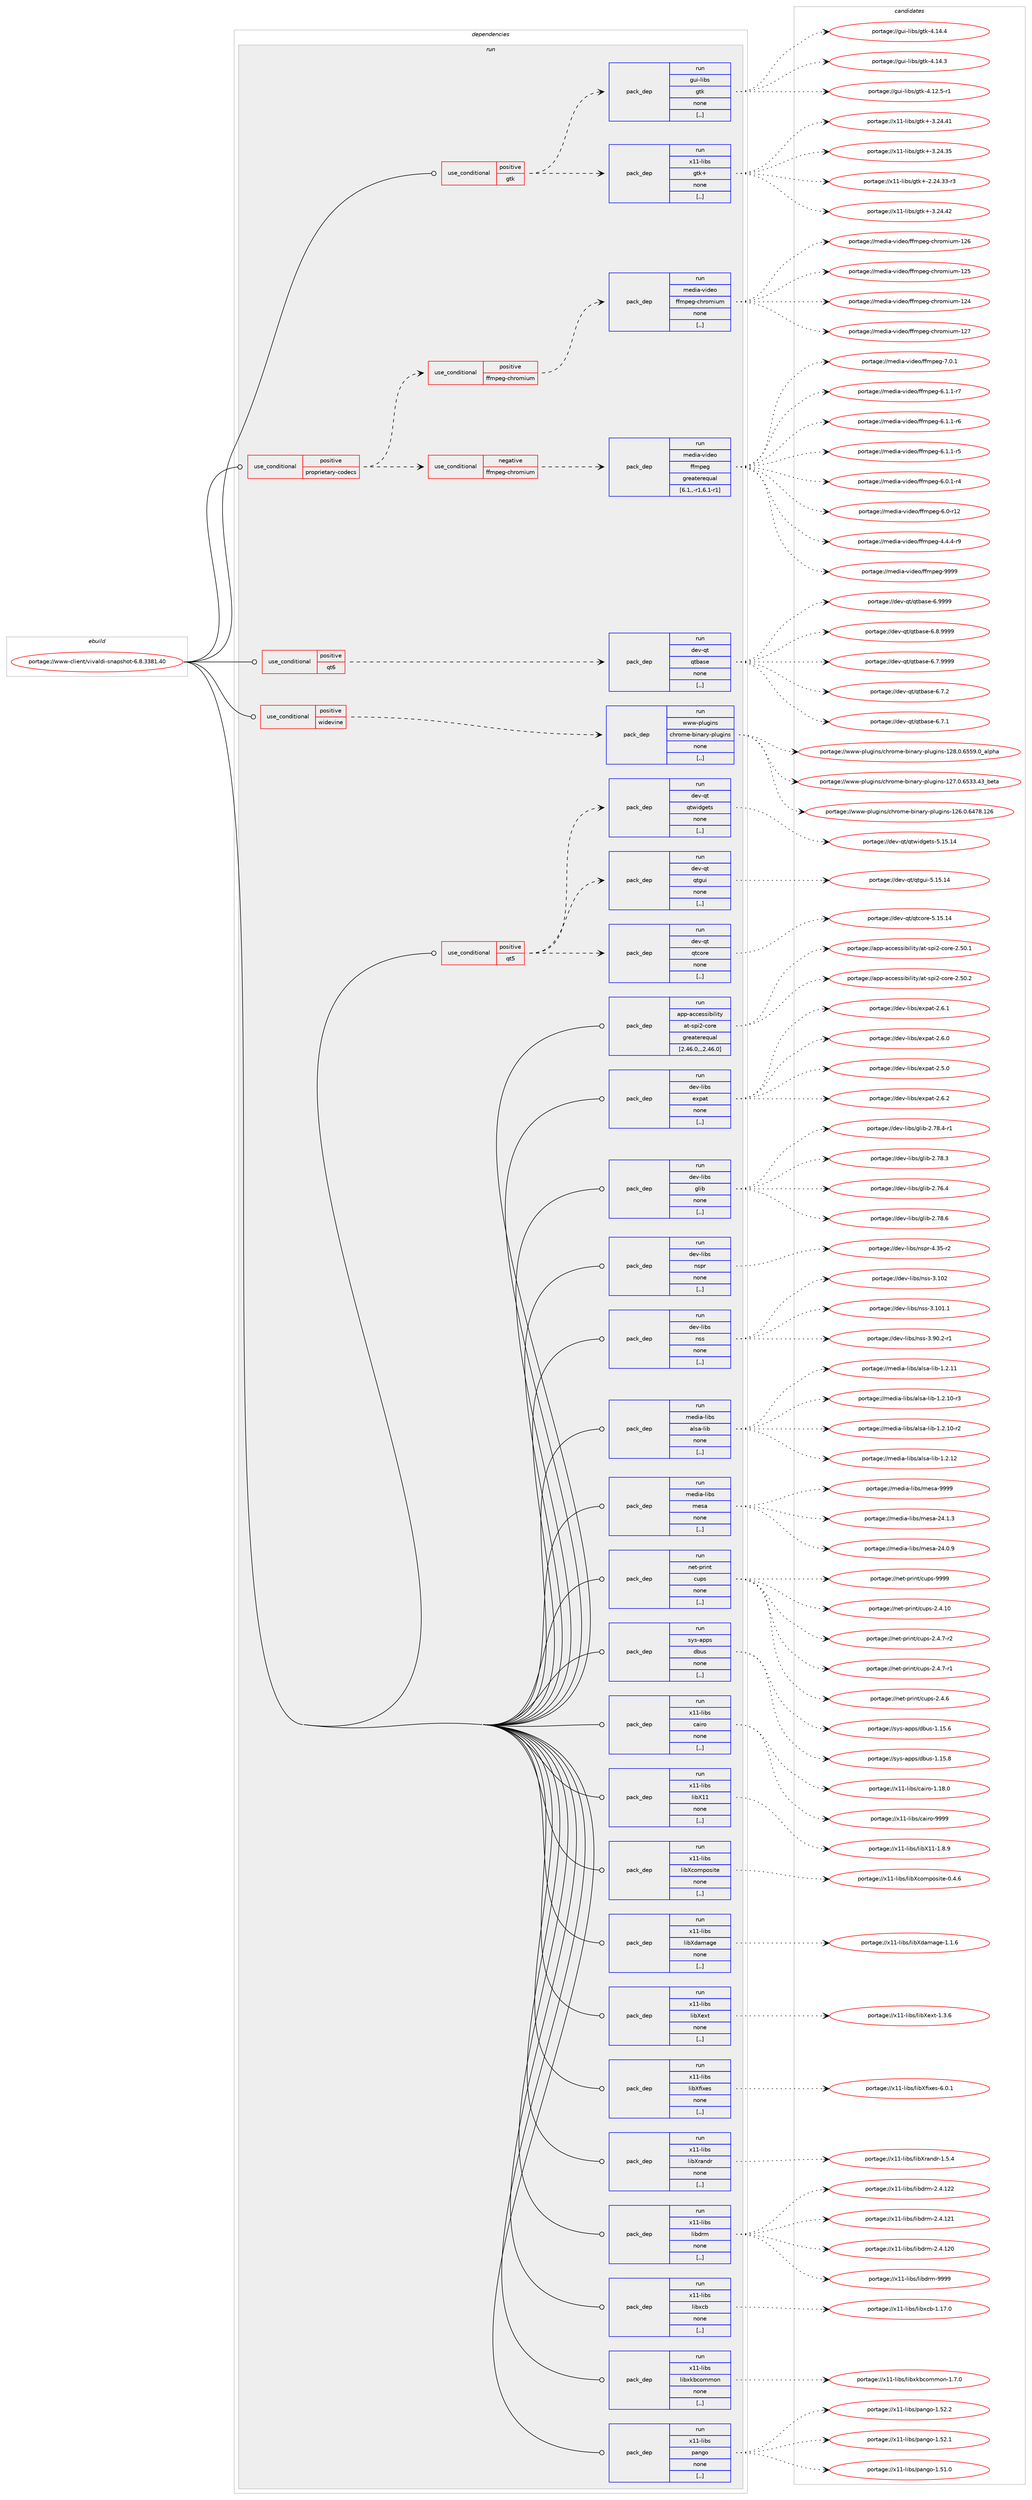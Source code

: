 digraph prolog {

# *************
# Graph options
# *************

newrank=true;
concentrate=true;
compound=true;
graph [rankdir=LR,fontname=Helvetica,fontsize=10,ranksep=1.5];#, ranksep=2.5, nodesep=0.2];
edge  [arrowhead=vee];
node  [fontname=Helvetica,fontsize=10];

# **********
# The ebuild
# **********

subgraph cluster_leftcol {
color=gray;
rank=same;
label=<<i>ebuild</i>>;
id [label="portage://www-client/vivaldi-snapshot-6.8.3381.40", color=red, width=4, href="../www-client/vivaldi-snapshot-6.8.3381.40.svg"];
}

# ****************
# The dependencies
# ****************

subgraph cluster_midcol {
color=gray;
label=<<i>dependencies</i>>;
subgraph cluster_compile {
fillcolor="#eeeeee";
style=filled;
label=<<i>compile</i>>;
}
subgraph cluster_compileandrun {
fillcolor="#eeeeee";
style=filled;
label=<<i>compile and run</i>>;
}
subgraph cluster_run {
fillcolor="#eeeeee";
style=filled;
label=<<i>run</i>>;
subgraph cond119816 {
dependency449565 [label=<<TABLE BORDER="0" CELLBORDER="1" CELLSPACING="0" CELLPADDING="4"><TR><TD ROWSPAN="3" CELLPADDING="10">use_conditional</TD></TR><TR><TD>positive</TD></TR><TR><TD>gtk</TD></TR></TABLE>>, shape=none, color=red];
subgraph pack326407 {
dependency449566 [label=<<TABLE BORDER="0" CELLBORDER="1" CELLSPACING="0" CELLPADDING="4" WIDTH="220"><TR><TD ROWSPAN="6" CELLPADDING="30">pack_dep</TD></TR><TR><TD WIDTH="110">run</TD></TR><TR><TD>gui-libs</TD></TR><TR><TD>gtk</TD></TR><TR><TD>none</TD></TR><TR><TD>[,,]</TD></TR></TABLE>>, shape=none, color=blue];
}
dependency449565:e -> dependency449566:w [weight=20,style="dashed",arrowhead="vee"];
subgraph pack326408 {
dependency449567 [label=<<TABLE BORDER="0" CELLBORDER="1" CELLSPACING="0" CELLPADDING="4" WIDTH="220"><TR><TD ROWSPAN="6" CELLPADDING="30">pack_dep</TD></TR><TR><TD WIDTH="110">run</TD></TR><TR><TD>x11-libs</TD></TR><TR><TD>gtk+</TD></TR><TR><TD>none</TD></TR><TR><TD>[,,]</TD></TR></TABLE>>, shape=none, color=blue];
}
dependency449565:e -> dependency449567:w [weight=20,style="dashed",arrowhead="vee"];
}
id:e -> dependency449565:w [weight=20,style="solid",arrowhead="odot"];
subgraph cond119817 {
dependency449568 [label=<<TABLE BORDER="0" CELLBORDER="1" CELLSPACING="0" CELLPADDING="4"><TR><TD ROWSPAN="3" CELLPADDING="10">use_conditional</TD></TR><TR><TD>positive</TD></TR><TR><TD>proprietary-codecs</TD></TR></TABLE>>, shape=none, color=red];
subgraph cond119818 {
dependency449569 [label=<<TABLE BORDER="0" CELLBORDER="1" CELLSPACING="0" CELLPADDING="4"><TR><TD ROWSPAN="3" CELLPADDING="10">use_conditional</TD></TR><TR><TD>negative</TD></TR><TR><TD>ffmpeg-chromium</TD></TR></TABLE>>, shape=none, color=red];
subgraph pack326409 {
dependency449570 [label=<<TABLE BORDER="0" CELLBORDER="1" CELLSPACING="0" CELLPADDING="4" WIDTH="220"><TR><TD ROWSPAN="6" CELLPADDING="30">pack_dep</TD></TR><TR><TD WIDTH="110">run</TD></TR><TR><TD>media-video</TD></TR><TR><TD>ffmpeg</TD></TR><TR><TD>greaterequal</TD></TR><TR><TD>[6.1,,-r1,6.1-r1]</TD></TR></TABLE>>, shape=none, color=blue];
}
dependency449569:e -> dependency449570:w [weight=20,style="dashed",arrowhead="vee"];
}
dependency449568:e -> dependency449569:w [weight=20,style="dashed",arrowhead="vee"];
subgraph cond119819 {
dependency449571 [label=<<TABLE BORDER="0" CELLBORDER="1" CELLSPACING="0" CELLPADDING="4"><TR><TD ROWSPAN="3" CELLPADDING="10">use_conditional</TD></TR><TR><TD>positive</TD></TR><TR><TD>ffmpeg-chromium</TD></TR></TABLE>>, shape=none, color=red];
subgraph pack326410 {
dependency449572 [label=<<TABLE BORDER="0" CELLBORDER="1" CELLSPACING="0" CELLPADDING="4" WIDTH="220"><TR><TD ROWSPAN="6" CELLPADDING="30">pack_dep</TD></TR><TR><TD WIDTH="110">run</TD></TR><TR><TD>media-video</TD></TR><TR><TD>ffmpeg-chromium</TD></TR><TR><TD>none</TD></TR><TR><TD>[,,]</TD></TR></TABLE>>, shape=none, color=blue];
}
dependency449571:e -> dependency449572:w [weight=20,style="dashed",arrowhead="vee"];
}
dependency449568:e -> dependency449571:w [weight=20,style="dashed",arrowhead="vee"];
}
id:e -> dependency449568:w [weight=20,style="solid",arrowhead="odot"];
subgraph cond119820 {
dependency449573 [label=<<TABLE BORDER="0" CELLBORDER="1" CELLSPACING="0" CELLPADDING="4"><TR><TD ROWSPAN="3" CELLPADDING="10">use_conditional</TD></TR><TR><TD>positive</TD></TR><TR><TD>qt5</TD></TR></TABLE>>, shape=none, color=red];
subgraph pack326411 {
dependency449574 [label=<<TABLE BORDER="0" CELLBORDER="1" CELLSPACING="0" CELLPADDING="4" WIDTH="220"><TR><TD ROWSPAN="6" CELLPADDING="30">pack_dep</TD></TR><TR><TD WIDTH="110">run</TD></TR><TR><TD>dev-qt</TD></TR><TR><TD>qtcore</TD></TR><TR><TD>none</TD></TR><TR><TD>[,,]</TD></TR></TABLE>>, shape=none, color=blue];
}
dependency449573:e -> dependency449574:w [weight=20,style="dashed",arrowhead="vee"];
subgraph pack326412 {
dependency449575 [label=<<TABLE BORDER="0" CELLBORDER="1" CELLSPACING="0" CELLPADDING="4" WIDTH="220"><TR><TD ROWSPAN="6" CELLPADDING="30">pack_dep</TD></TR><TR><TD WIDTH="110">run</TD></TR><TR><TD>dev-qt</TD></TR><TR><TD>qtgui</TD></TR><TR><TD>none</TD></TR><TR><TD>[,,]</TD></TR></TABLE>>, shape=none, color=blue];
}
dependency449573:e -> dependency449575:w [weight=20,style="dashed",arrowhead="vee"];
subgraph pack326413 {
dependency449576 [label=<<TABLE BORDER="0" CELLBORDER="1" CELLSPACING="0" CELLPADDING="4" WIDTH="220"><TR><TD ROWSPAN="6" CELLPADDING="30">pack_dep</TD></TR><TR><TD WIDTH="110">run</TD></TR><TR><TD>dev-qt</TD></TR><TR><TD>qtwidgets</TD></TR><TR><TD>none</TD></TR><TR><TD>[,,]</TD></TR></TABLE>>, shape=none, color=blue];
}
dependency449573:e -> dependency449576:w [weight=20,style="dashed",arrowhead="vee"];
}
id:e -> dependency449573:w [weight=20,style="solid",arrowhead="odot"];
subgraph cond119821 {
dependency449577 [label=<<TABLE BORDER="0" CELLBORDER="1" CELLSPACING="0" CELLPADDING="4"><TR><TD ROWSPAN="3" CELLPADDING="10">use_conditional</TD></TR><TR><TD>positive</TD></TR><TR><TD>qt6</TD></TR></TABLE>>, shape=none, color=red];
subgraph pack326414 {
dependency449578 [label=<<TABLE BORDER="0" CELLBORDER="1" CELLSPACING="0" CELLPADDING="4" WIDTH="220"><TR><TD ROWSPAN="6" CELLPADDING="30">pack_dep</TD></TR><TR><TD WIDTH="110">run</TD></TR><TR><TD>dev-qt</TD></TR><TR><TD>qtbase</TD></TR><TR><TD>none</TD></TR><TR><TD>[,,]</TD></TR></TABLE>>, shape=none, color=blue];
}
dependency449577:e -> dependency449578:w [weight=20,style="dashed",arrowhead="vee"];
}
id:e -> dependency449577:w [weight=20,style="solid",arrowhead="odot"];
subgraph cond119822 {
dependency449579 [label=<<TABLE BORDER="0" CELLBORDER="1" CELLSPACING="0" CELLPADDING="4"><TR><TD ROWSPAN="3" CELLPADDING="10">use_conditional</TD></TR><TR><TD>positive</TD></TR><TR><TD>widevine</TD></TR></TABLE>>, shape=none, color=red];
subgraph pack326415 {
dependency449580 [label=<<TABLE BORDER="0" CELLBORDER="1" CELLSPACING="0" CELLPADDING="4" WIDTH="220"><TR><TD ROWSPAN="6" CELLPADDING="30">pack_dep</TD></TR><TR><TD WIDTH="110">run</TD></TR><TR><TD>www-plugins</TD></TR><TR><TD>chrome-binary-plugins</TD></TR><TR><TD>none</TD></TR><TR><TD>[,,]</TD></TR></TABLE>>, shape=none, color=blue];
}
dependency449579:e -> dependency449580:w [weight=20,style="dashed",arrowhead="vee"];
}
id:e -> dependency449579:w [weight=20,style="solid",arrowhead="odot"];
subgraph pack326416 {
dependency449581 [label=<<TABLE BORDER="0" CELLBORDER="1" CELLSPACING="0" CELLPADDING="4" WIDTH="220"><TR><TD ROWSPAN="6" CELLPADDING="30">pack_dep</TD></TR><TR><TD WIDTH="110">run</TD></TR><TR><TD>app-accessibility</TD></TR><TR><TD>at-spi2-core</TD></TR><TR><TD>greaterequal</TD></TR><TR><TD>[2.46.0,,,2.46.0]</TD></TR></TABLE>>, shape=none, color=blue];
}
id:e -> dependency449581:w [weight=20,style="solid",arrowhead="odot"];
subgraph pack326417 {
dependency449582 [label=<<TABLE BORDER="0" CELLBORDER="1" CELLSPACING="0" CELLPADDING="4" WIDTH="220"><TR><TD ROWSPAN="6" CELLPADDING="30">pack_dep</TD></TR><TR><TD WIDTH="110">run</TD></TR><TR><TD>dev-libs</TD></TR><TR><TD>expat</TD></TR><TR><TD>none</TD></TR><TR><TD>[,,]</TD></TR></TABLE>>, shape=none, color=blue];
}
id:e -> dependency449582:w [weight=20,style="solid",arrowhead="odot"];
subgraph pack326418 {
dependency449583 [label=<<TABLE BORDER="0" CELLBORDER="1" CELLSPACING="0" CELLPADDING="4" WIDTH="220"><TR><TD ROWSPAN="6" CELLPADDING="30">pack_dep</TD></TR><TR><TD WIDTH="110">run</TD></TR><TR><TD>dev-libs</TD></TR><TR><TD>glib</TD></TR><TR><TD>none</TD></TR><TR><TD>[,,]</TD></TR></TABLE>>, shape=none, color=blue];
}
id:e -> dependency449583:w [weight=20,style="solid",arrowhead="odot"];
subgraph pack326419 {
dependency449584 [label=<<TABLE BORDER="0" CELLBORDER="1" CELLSPACING="0" CELLPADDING="4" WIDTH="220"><TR><TD ROWSPAN="6" CELLPADDING="30">pack_dep</TD></TR><TR><TD WIDTH="110">run</TD></TR><TR><TD>dev-libs</TD></TR><TR><TD>nspr</TD></TR><TR><TD>none</TD></TR><TR><TD>[,,]</TD></TR></TABLE>>, shape=none, color=blue];
}
id:e -> dependency449584:w [weight=20,style="solid",arrowhead="odot"];
subgraph pack326420 {
dependency449585 [label=<<TABLE BORDER="0" CELLBORDER="1" CELLSPACING="0" CELLPADDING="4" WIDTH="220"><TR><TD ROWSPAN="6" CELLPADDING="30">pack_dep</TD></TR><TR><TD WIDTH="110">run</TD></TR><TR><TD>dev-libs</TD></TR><TR><TD>nss</TD></TR><TR><TD>none</TD></TR><TR><TD>[,,]</TD></TR></TABLE>>, shape=none, color=blue];
}
id:e -> dependency449585:w [weight=20,style="solid",arrowhead="odot"];
subgraph pack326421 {
dependency449586 [label=<<TABLE BORDER="0" CELLBORDER="1" CELLSPACING="0" CELLPADDING="4" WIDTH="220"><TR><TD ROWSPAN="6" CELLPADDING="30">pack_dep</TD></TR><TR><TD WIDTH="110">run</TD></TR><TR><TD>media-libs</TD></TR><TR><TD>alsa-lib</TD></TR><TR><TD>none</TD></TR><TR><TD>[,,]</TD></TR></TABLE>>, shape=none, color=blue];
}
id:e -> dependency449586:w [weight=20,style="solid",arrowhead="odot"];
subgraph pack326422 {
dependency449587 [label=<<TABLE BORDER="0" CELLBORDER="1" CELLSPACING="0" CELLPADDING="4" WIDTH="220"><TR><TD ROWSPAN="6" CELLPADDING="30">pack_dep</TD></TR><TR><TD WIDTH="110">run</TD></TR><TR><TD>media-libs</TD></TR><TR><TD>mesa</TD></TR><TR><TD>none</TD></TR><TR><TD>[,,]</TD></TR></TABLE>>, shape=none, color=blue];
}
id:e -> dependency449587:w [weight=20,style="solid",arrowhead="odot"];
subgraph pack326423 {
dependency449588 [label=<<TABLE BORDER="0" CELLBORDER="1" CELLSPACING="0" CELLPADDING="4" WIDTH="220"><TR><TD ROWSPAN="6" CELLPADDING="30">pack_dep</TD></TR><TR><TD WIDTH="110">run</TD></TR><TR><TD>net-print</TD></TR><TR><TD>cups</TD></TR><TR><TD>none</TD></TR><TR><TD>[,,]</TD></TR></TABLE>>, shape=none, color=blue];
}
id:e -> dependency449588:w [weight=20,style="solid",arrowhead="odot"];
subgraph pack326424 {
dependency449589 [label=<<TABLE BORDER="0" CELLBORDER="1" CELLSPACING="0" CELLPADDING="4" WIDTH="220"><TR><TD ROWSPAN="6" CELLPADDING="30">pack_dep</TD></TR><TR><TD WIDTH="110">run</TD></TR><TR><TD>sys-apps</TD></TR><TR><TD>dbus</TD></TR><TR><TD>none</TD></TR><TR><TD>[,,]</TD></TR></TABLE>>, shape=none, color=blue];
}
id:e -> dependency449589:w [weight=20,style="solid",arrowhead="odot"];
subgraph pack326425 {
dependency449590 [label=<<TABLE BORDER="0" CELLBORDER="1" CELLSPACING="0" CELLPADDING="4" WIDTH="220"><TR><TD ROWSPAN="6" CELLPADDING="30">pack_dep</TD></TR><TR><TD WIDTH="110">run</TD></TR><TR><TD>x11-libs</TD></TR><TR><TD>cairo</TD></TR><TR><TD>none</TD></TR><TR><TD>[,,]</TD></TR></TABLE>>, shape=none, color=blue];
}
id:e -> dependency449590:w [weight=20,style="solid",arrowhead="odot"];
subgraph pack326426 {
dependency449591 [label=<<TABLE BORDER="0" CELLBORDER="1" CELLSPACING="0" CELLPADDING="4" WIDTH="220"><TR><TD ROWSPAN="6" CELLPADDING="30">pack_dep</TD></TR><TR><TD WIDTH="110">run</TD></TR><TR><TD>x11-libs</TD></TR><TR><TD>libX11</TD></TR><TR><TD>none</TD></TR><TR><TD>[,,]</TD></TR></TABLE>>, shape=none, color=blue];
}
id:e -> dependency449591:w [weight=20,style="solid",arrowhead="odot"];
subgraph pack326427 {
dependency449592 [label=<<TABLE BORDER="0" CELLBORDER="1" CELLSPACING="0" CELLPADDING="4" WIDTH="220"><TR><TD ROWSPAN="6" CELLPADDING="30">pack_dep</TD></TR><TR><TD WIDTH="110">run</TD></TR><TR><TD>x11-libs</TD></TR><TR><TD>libXcomposite</TD></TR><TR><TD>none</TD></TR><TR><TD>[,,]</TD></TR></TABLE>>, shape=none, color=blue];
}
id:e -> dependency449592:w [weight=20,style="solid",arrowhead="odot"];
subgraph pack326428 {
dependency449593 [label=<<TABLE BORDER="0" CELLBORDER="1" CELLSPACING="0" CELLPADDING="4" WIDTH="220"><TR><TD ROWSPAN="6" CELLPADDING="30">pack_dep</TD></TR><TR><TD WIDTH="110">run</TD></TR><TR><TD>x11-libs</TD></TR><TR><TD>libXdamage</TD></TR><TR><TD>none</TD></TR><TR><TD>[,,]</TD></TR></TABLE>>, shape=none, color=blue];
}
id:e -> dependency449593:w [weight=20,style="solid",arrowhead="odot"];
subgraph pack326429 {
dependency449594 [label=<<TABLE BORDER="0" CELLBORDER="1" CELLSPACING="0" CELLPADDING="4" WIDTH="220"><TR><TD ROWSPAN="6" CELLPADDING="30">pack_dep</TD></TR><TR><TD WIDTH="110">run</TD></TR><TR><TD>x11-libs</TD></TR><TR><TD>libXext</TD></TR><TR><TD>none</TD></TR><TR><TD>[,,]</TD></TR></TABLE>>, shape=none, color=blue];
}
id:e -> dependency449594:w [weight=20,style="solid",arrowhead="odot"];
subgraph pack326430 {
dependency449595 [label=<<TABLE BORDER="0" CELLBORDER="1" CELLSPACING="0" CELLPADDING="4" WIDTH="220"><TR><TD ROWSPAN="6" CELLPADDING="30">pack_dep</TD></TR><TR><TD WIDTH="110">run</TD></TR><TR><TD>x11-libs</TD></TR><TR><TD>libXfixes</TD></TR><TR><TD>none</TD></TR><TR><TD>[,,]</TD></TR></TABLE>>, shape=none, color=blue];
}
id:e -> dependency449595:w [weight=20,style="solid",arrowhead="odot"];
subgraph pack326431 {
dependency449596 [label=<<TABLE BORDER="0" CELLBORDER="1" CELLSPACING="0" CELLPADDING="4" WIDTH="220"><TR><TD ROWSPAN="6" CELLPADDING="30">pack_dep</TD></TR><TR><TD WIDTH="110">run</TD></TR><TR><TD>x11-libs</TD></TR><TR><TD>libXrandr</TD></TR><TR><TD>none</TD></TR><TR><TD>[,,]</TD></TR></TABLE>>, shape=none, color=blue];
}
id:e -> dependency449596:w [weight=20,style="solid",arrowhead="odot"];
subgraph pack326432 {
dependency449597 [label=<<TABLE BORDER="0" CELLBORDER="1" CELLSPACING="0" CELLPADDING="4" WIDTH="220"><TR><TD ROWSPAN="6" CELLPADDING="30">pack_dep</TD></TR><TR><TD WIDTH="110">run</TD></TR><TR><TD>x11-libs</TD></TR><TR><TD>libdrm</TD></TR><TR><TD>none</TD></TR><TR><TD>[,,]</TD></TR></TABLE>>, shape=none, color=blue];
}
id:e -> dependency449597:w [weight=20,style="solid",arrowhead="odot"];
subgraph pack326433 {
dependency449598 [label=<<TABLE BORDER="0" CELLBORDER="1" CELLSPACING="0" CELLPADDING="4" WIDTH="220"><TR><TD ROWSPAN="6" CELLPADDING="30">pack_dep</TD></TR><TR><TD WIDTH="110">run</TD></TR><TR><TD>x11-libs</TD></TR><TR><TD>libxcb</TD></TR><TR><TD>none</TD></TR><TR><TD>[,,]</TD></TR></TABLE>>, shape=none, color=blue];
}
id:e -> dependency449598:w [weight=20,style="solid",arrowhead="odot"];
subgraph pack326434 {
dependency449599 [label=<<TABLE BORDER="0" CELLBORDER="1" CELLSPACING="0" CELLPADDING="4" WIDTH="220"><TR><TD ROWSPAN="6" CELLPADDING="30">pack_dep</TD></TR><TR><TD WIDTH="110">run</TD></TR><TR><TD>x11-libs</TD></TR><TR><TD>libxkbcommon</TD></TR><TR><TD>none</TD></TR><TR><TD>[,,]</TD></TR></TABLE>>, shape=none, color=blue];
}
id:e -> dependency449599:w [weight=20,style="solid",arrowhead="odot"];
subgraph pack326435 {
dependency449600 [label=<<TABLE BORDER="0" CELLBORDER="1" CELLSPACING="0" CELLPADDING="4" WIDTH="220"><TR><TD ROWSPAN="6" CELLPADDING="30">pack_dep</TD></TR><TR><TD WIDTH="110">run</TD></TR><TR><TD>x11-libs</TD></TR><TR><TD>pango</TD></TR><TR><TD>none</TD></TR><TR><TD>[,,]</TD></TR></TABLE>>, shape=none, color=blue];
}
id:e -> dependency449600:w [weight=20,style="solid",arrowhead="odot"];
}
}

# **************
# The candidates
# **************

subgraph cluster_choices {
rank=same;
color=gray;
label=<<i>candidates</i>>;

subgraph choice326407 {
color=black;
nodesep=1;
choice10311710545108105981154710311610745524649524652 [label="portage://gui-libs/gtk-4.14.4", color=red, width=4,href="../gui-libs/gtk-4.14.4.svg"];
choice10311710545108105981154710311610745524649524651 [label="portage://gui-libs/gtk-4.14.3", color=red, width=4,href="../gui-libs/gtk-4.14.3.svg"];
choice103117105451081059811547103116107455246495046534511449 [label="portage://gui-libs/gtk-4.12.5-r1", color=red, width=4,href="../gui-libs/gtk-4.12.5-r1.svg"];
dependency449566:e -> choice10311710545108105981154710311610745524649524652:w [style=dotted,weight="100"];
dependency449566:e -> choice10311710545108105981154710311610745524649524651:w [style=dotted,weight="100"];
dependency449566:e -> choice103117105451081059811547103116107455246495046534511449:w [style=dotted,weight="100"];
}
subgraph choice326408 {
color=black;
nodesep=1;
choice1204949451081059811547103116107434551465052465250 [label="portage://x11-libs/gtk+-3.24.42", color=red, width=4,href="../x11-libs/gtk+-3.24.42.svg"];
choice1204949451081059811547103116107434551465052465249 [label="portage://x11-libs/gtk+-3.24.41", color=red, width=4,href="../x11-libs/gtk+-3.24.41.svg"];
choice1204949451081059811547103116107434551465052465153 [label="portage://x11-libs/gtk+-3.24.35", color=red, width=4,href="../x11-libs/gtk+-3.24.35.svg"];
choice12049494510810598115471031161074345504650524651514511451 [label="portage://x11-libs/gtk+-2.24.33-r3", color=red, width=4,href="../x11-libs/gtk+-2.24.33-r3.svg"];
dependency449567:e -> choice1204949451081059811547103116107434551465052465250:w [style=dotted,weight="100"];
dependency449567:e -> choice1204949451081059811547103116107434551465052465249:w [style=dotted,weight="100"];
dependency449567:e -> choice1204949451081059811547103116107434551465052465153:w [style=dotted,weight="100"];
dependency449567:e -> choice12049494510810598115471031161074345504650524651514511451:w [style=dotted,weight="100"];
}
subgraph choice326409 {
color=black;
nodesep=1;
choice1091011001059745118105100101111471021021091121011034557575757 [label="portage://media-video/ffmpeg-9999", color=red, width=4,href="../media-video/ffmpeg-9999.svg"];
choice109101100105974511810510010111147102102109112101103455546484649 [label="portage://media-video/ffmpeg-7.0.1", color=red, width=4,href="../media-video/ffmpeg-7.0.1.svg"];
choice1091011001059745118105100101111471021021091121011034554464946494511455 [label="portage://media-video/ffmpeg-6.1.1-r7", color=red, width=4,href="../media-video/ffmpeg-6.1.1-r7.svg"];
choice1091011001059745118105100101111471021021091121011034554464946494511454 [label="portage://media-video/ffmpeg-6.1.1-r6", color=red, width=4,href="../media-video/ffmpeg-6.1.1-r6.svg"];
choice1091011001059745118105100101111471021021091121011034554464946494511453 [label="portage://media-video/ffmpeg-6.1.1-r5", color=red, width=4,href="../media-video/ffmpeg-6.1.1-r5.svg"];
choice1091011001059745118105100101111471021021091121011034554464846494511452 [label="portage://media-video/ffmpeg-6.0.1-r4", color=red, width=4,href="../media-video/ffmpeg-6.0.1-r4.svg"];
choice10910110010597451181051001011114710210210911210110345544648451144950 [label="portage://media-video/ffmpeg-6.0-r12", color=red, width=4,href="../media-video/ffmpeg-6.0-r12.svg"];
choice1091011001059745118105100101111471021021091121011034552465246524511457 [label="portage://media-video/ffmpeg-4.4.4-r9", color=red, width=4,href="../media-video/ffmpeg-4.4.4-r9.svg"];
dependency449570:e -> choice1091011001059745118105100101111471021021091121011034557575757:w [style=dotted,weight="100"];
dependency449570:e -> choice109101100105974511810510010111147102102109112101103455546484649:w [style=dotted,weight="100"];
dependency449570:e -> choice1091011001059745118105100101111471021021091121011034554464946494511455:w [style=dotted,weight="100"];
dependency449570:e -> choice1091011001059745118105100101111471021021091121011034554464946494511454:w [style=dotted,weight="100"];
dependency449570:e -> choice1091011001059745118105100101111471021021091121011034554464946494511453:w [style=dotted,weight="100"];
dependency449570:e -> choice1091011001059745118105100101111471021021091121011034554464846494511452:w [style=dotted,weight="100"];
dependency449570:e -> choice10910110010597451181051001011114710210210911210110345544648451144950:w [style=dotted,weight="100"];
dependency449570:e -> choice1091011001059745118105100101111471021021091121011034552465246524511457:w [style=dotted,weight="100"];
}
subgraph choice326410 {
color=black;
nodesep=1;
choice109101100105974511810510010111147102102109112101103459910411411110910511710945495055 [label="portage://media-video/ffmpeg-chromium-127", color=red, width=4,href="../media-video/ffmpeg-chromium-127.svg"];
choice109101100105974511810510010111147102102109112101103459910411411110910511710945495054 [label="portage://media-video/ffmpeg-chromium-126", color=red, width=4,href="../media-video/ffmpeg-chromium-126.svg"];
choice109101100105974511810510010111147102102109112101103459910411411110910511710945495053 [label="portage://media-video/ffmpeg-chromium-125", color=red, width=4,href="../media-video/ffmpeg-chromium-125.svg"];
choice109101100105974511810510010111147102102109112101103459910411411110910511710945495052 [label="portage://media-video/ffmpeg-chromium-124", color=red, width=4,href="../media-video/ffmpeg-chromium-124.svg"];
dependency449572:e -> choice109101100105974511810510010111147102102109112101103459910411411110910511710945495055:w [style=dotted,weight="100"];
dependency449572:e -> choice109101100105974511810510010111147102102109112101103459910411411110910511710945495054:w [style=dotted,weight="100"];
dependency449572:e -> choice109101100105974511810510010111147102102109112101103459910411411110910511710945495053:w [style=dotted,weight="100"];
dependency449572:e -> choice109101100105974511810510010111147102102109112101103459910411411110910511710945495052:w [style=dotted,weight="100"];
}
subgraph choice326411 {
color=black;
nodesep=1;
choice1001011184511311647113116991111141014553464953464952 [label="portage://dev-qt/qtcore-5.15.14", color=red, width=4,href="../dev-qt/qtcore-5.15.14.svg"];
dependency449574:e -> choice1001011184511311647113116991111141014553464953464952:w [style=dotted,weight="100"];
}
subgraph choice326412 {
color=black;
nodesep=1;
choice10010111845113116471131161031171054553464953464952 [label="portage://dev-qt/qtgui-5.15.14", color=red, width=4,href="../dev-qt/qtgui-5.15.14.svg"];
dependency449575:e -> choice10010111845113116471131161031171054553464953464952:w [style=dotted,weight="100"];
}
subgraph choice326413 {
color=black;
nodesep=1;
choice10010111845113116471131161191051001031011161154553464953464952 [label="portage://dev-qt/qtwidgets-5.15.14", color=red, width=4,href="../dev-qt/qtwidgets-5.15.14.svg"];
dependency449576:e -> choice10010111845113116471131161191051001031011161154553464953464952:w [style=dotted,weight="100"];
}
subgraph choice326414 {
color=black;
nodesep=1;
choice1001011184511311647113116989711510145544657575757 [label="portage://dev-qt/qtbase-6.9999", color=red, width=4,href="../dev-qt/qtbase-6.9999.svg"];
choice10010111845113116471131169897115101455446564657575757 [label="portage://dev-qt/qtbase-6.8.9999", color=red, width=4,href="../dev-qt/qtbase-6.8.9999.svg"];
choice10010111845113116471131169897115101455446554657575757 [label="portage://dev-qt/qtbase-6.7.9999", color=red, width=4,href="../dev-qt/qtbase-6.7.9999.svg"];
choice10010111845113116471131169897115101455446554650 [label="portage://dev-qt/qtbase-6.7.2", color=red, width=4,href="../dev-qt/qtbase-6.7.2.svg"];
choice10010111845113116471131169897115101455446554649 [label="portage://dev-qt/qtbase-6.7.1", color=red, width=4,href="../dev-qt/qtbase-6.7.1.svg"];
dependency449578:e -> choice1001011184511311647113116989711510145544657575757:w [style=dotted,weight="100"];
dependency449578:e -> choice10010111845113116471131169897115101455446564657575757:w [style=dotted,weight="100"];
dependency449578:e -> choice10010111845113116471131169897115101455446554657575757:w [style=dotted,weight="100"];
dependency449578:e -> choice10010111845113116471131169897115101455446554650:w [style=dotted,weight="100"];
dependency449578:e -> choice10010111845113116471131169897115101455446554649:w [style=dotted,weight="100"];
}
subgraph choice326415 {
color=black;
nodesep=1;
choice1191191194511210811710310511011547991041141111091014598105110971141214511210811710310511011545495056464846545353574648959710811210497 [label="portage://www-plugins/chrome-binary-plugins-128.0.6559.0_alpha", color=red, width=4,href="../www-plugins/chrome-binary-plugins-128.0.6559.0_alpha.svg"];
choice119119119451121081171031051101154799104114111109101459810511097114121451121081171031051101154549505546484654535151465251959810111697 [label="portage://www-plugins/chrome-binary-plugins-127.0.6533.43_beta", color=red, width=4,href="../www-plugins/chrome-binary-plugins-127.0.6533.43_beta.svg"];
choice11911911945112108117103105110115479910411411110910145981051109711412145112108117103105110115454950544648465452555646495054 [label="portage://www-plugins/chrome-binary-plugins-126.0.6478.126", color=red, width=4,href="../www-plugins/chrome-binary-plugins-126.0.6478.126.svg"];
dependency449580:e -> choice1191191194511210811710310511011547991041141111091014598105110971141214511210811710310511011545495056464846545353574648959710811210497:w [style=dotted,weight="100"];
dependency449580:e -> choice119119119451121081171031051101154799104114111109101459810511097114121451121081171031051101154549505546484654535151465251959810111697:w [style=dotted,weight="100"];
dependency449580:e -> choice11911911945112108117103105110115479910411411110910145981051109711412145112108117103105110115454950544648465452555646495054:w [style=dotted,weight="100"];
}
subgraph choice326416 {
color=black;
nodesep=1;
choice97112112459799991011151151059810510810511612147971164511511210550459911111410145504653484650 [label="portage://app-accessibility/at-spi2-core-2.50.2", color=red, width=4,href="../app-accessibility/at-spi2-core-2.50.2.svg"];
choice97112112459799991011151151059810510810511612147971164511511210550459911111410145504653484649 [label="portage://app-accessibility/at-spi2-core-2.50.1", color=red, width=4,href="../app-accessibility/at-spi2-core-2.50.1.svg"];
dependency449581:e -> choice97112112459799991011151151059810510810511612147971164511511210550459911111410145504653484650:w [style=dotted,weight="100"];
dependency449581:e -> choice97112112459799991011151151059810510810511612147971164511511210550459911111410145504653484649:w [style=dotted,weight="100"];
}
subgraph choice326417 {
color=black;
nodesep=1;
choice10010111845108105981154710112011297116455046544650 [label="portage://dev-libs/expat-2.6.2", color=red, width=4,href="../dev-libs/expat-2.6.2.svg"];
choice10010111845108105981154710112011297116455046544649 [label="portage://dev-libs/expat-2.6.1", color=red, width=4,href="../dev-libs/expat-2.6.1.svg"];
choice10010111845108105981154710112011297116455046544648 [label="portage://dev-libs/expat-2.6.0", color=red, width=4,href="../dev-libs/expat-2.6.0.svg"];
choice10010111845108105981154710112011297116455046534648 [label="portage://dev-libs/expat-2.5.0", color=red, width=4,href="../dev-libs/expat-2.5.0.svg"];
dependency449582:e -> choice10010111845108105981154710112011297116455046544650:w [style=dotted,weight="100"];
dependency449582:e -> choice10010111845108105981154710112011297116455046544649:w [style=dotted,weight="100"];
dependency449582:e -> choice10010111845108105981154710112011297116455046544648:w [style=dotted,weight="100"];
dependency449582:e -> choice10010111845108105981154710112011297116455046534648:w [style=dotted,weight="100"];
}
subgraph choice326418 {
color=black;
nodesep=1;
choice1001011184510810598115471031081059845504655564654 [label="portage://dev-libs/glib-2.78.6", color=red, width=4,href="../dev-libs/glib-2.78.6.svg"];
choice10010111845108105981154710310810598455046555646524511449 [label="portage://dev-libs/glib-2.78.4-r1", color=red, width=4,href="../dev-libs/glib-2.78.4-r1.svg"];
choice1001011184510810598115471031081059845504655564651 [label="portage://dev-libs/glib-2.78.3", color=red, width=4,href="../dev-libs/glib-2.78.3.svg"];
choice1001011184510810598115471031081059845504655544652 [label="portage://dev-libs/glib-2.76.4", color=red, width=4,href="../dev-libs/glib-2.76.4.svg"];
dependency449583:e -> choice1001011184510810598115471031081059845504655564654:w [style=dotted,weight="100"];
dependency449583:e -> choice10010111845108105981154710310810598455046555646524511449:w [style=dotted,weight="100"];
dependency449583:e -> choice1001011184510810598115471031081059845504655564651:w [style=dotted,weight="100"];
dependency449583:e -> choice1001011184510810598115471031081059845504655544652:w [style=dotted,weight="100"];
}
subgraph choice326419 {
color=black;
nodesep=1;
choice10010111845108105981154711011511211445524651534511450 [label="portage://dev-libs/nspr-4.35-r2", color=red, width=4,href="../dev-libs/nspr-4.35-r2.svg"];
dependency449584:e -> choice10010111845108105981154711011511211445524651534511450:w [style=dotted,weight="100"];
}
subgraph choice326420 {
color=black;
nodesep=1;
choice100101118451081059811547110115115455146494850 [label="portage://dev-libs/nss-3.102", color=red, width=4,href="../dev-libs/nss-3.102.svg"];
choice1001011184510810598115471101151154551464948494649 [label="portage://dev-libs/nss-3.101.1", color=red, width=4,href="../dev-libs/nss-3.101.1.svg"];
choice100101118451081059811547110115115455146574846504511449 [label="portage://dev-libs/nss-3.90.2-r1", color=red, width=4,href="../dev-libs/nss-3.90.2-r1.svg"];
dependency449585:e -> choice100101118451081059811547110115115455146494850:w [style=dotted,weight="100"];
dependency449585:e -> choice1001011184510810598115471101151154551464948494649:w [style=dotted,weight="100"];
dependency449585:e -> choice100101118451081059811547110115115455146574846504511449:w [style=dotted,weight="100"];
}
subgraph choice326421 {
color=black;
nodesep=1;
choice109101100105974510810598115479710811597451081059845494650464950 [label="portage://media-libs/alsa-lib-1.2.12", color=red, width=4,href="../media-libs/alsa-lib-1.2.12.svg"];
choice109101100105974510810598115479710811597451081059845494650464949 [label="portage://media-libs/alsa-lib-1.2.11", color=red, width=4,href="../media-libs/alsa-lib-1.2.11.svg"];
choice1091011001059745108105981154797108115974510810598454946504649484511451 [label="portage://media-libs/alsa-lib-1.2.10-r3", color=red, width=4,href="../media-libs/alsa-lib-1.2.10-r3.svg"];
choice1091011001059745108105981154797108115974510810598454946504649484511450 [label="portage://media-libs/alsa-lib-1.2.10-r2", color=red, width=4,href="../media-libs/alsa-lib-1.2.10-r2.svg"];
dependency449586:e -> choice109101100105974510810598115479710811597451081059845494650464950:w [style=dotted,weight="100"];
dependency449586:e -> choice109101100105974510810598115479710811597451081059845494650464949:w [style=dotted,weight="100"];
dependency449586:e -> choice1091011001059745108105981154797108115974510810598454946504649484511451:w [style=dotted,weight="100"];
dependency449586:e -> choice1091011001059745108105981154797108115974510810598454946504649484511450:w [style=dotted,weight="100"];
}
subgraph choice326422 {
color=black;
nodesep=1;
choice10910110010597451081059811547109101115974557575757 [label="portage://media-libs/mesa-9999", color=red, width=4,href="../media-libs/mesa-9999.svg"];
choice109101100105974510810598115471091011159745505246494651 [label="portage://media-libs/mesa-24.1.3", color=red, width=4,href="../media-libs/mesa-24.1.3.svg"];
choice109101100105974510810598115471091011159745505246484657 [label="portage://media-libs/mesa-24.0.9", color=red, width=4,href="../media-libs/mesa-24.0.9.svg"];
dependency449587:e -> choice10910110010597451081059811547109101115974557575757:w [style=dotted,weight="100"];
dependency449587:e -> choice109101100105974510810598115471091011159745505246494651:w [style=dotted,weight="100"];
dependency449587:e -> choice109101100105974510810598115471091011159745505246484657:w [style=dotted,weight="100"];
}
subgraph choice326423 {
color=black;
nodesep=1;
choice1101011164511211410511011647991171121154557575757 [label="portage://net-print/cups-9999", color=red, width=4,href="../net-print/cups-9999.svg"];
choice11010111645112114105110116479911711211545504652464948 [label="portage://net-print/cups-2.4.10", color=red, width=4,href="../net-print/cups-2.4.10.svg"];
choice1101011164511211410511011647991171121154550465246554511450 [label="portage://net-print/cups-2.4.7-r2", color=red, width=4,href="../net-print/cups-2.4.7-r2.svg"];
choice1101011164511211410511011647991171121154550465246554511449 [label="portage://net-print/cups-2.4.7-r1", color=red, width=4,href="../net-print/cups-2.4.7-r1.svg"];
choice110101116451121141051101164799117112115455046524654 [label="portage://net-print/cups-2.4.6", color=red, width=4,href="../net-print/cups-2.4.6.svg"];
dependency449588:e -> choice1101011164511211410511011647991171121154557575757:w [style=dotted,weight="100"];
dependency449588:e -> choice11010111645112114105110116479911711211545504652464948:w [style=dotted,weight="100"];
dependency449588:e -> choice1101011164511211410511011647991171121154550465246554511450:w [style=dotted,weight="100"];
dependency449588:e -> choice1101011164511211410511011647991171121154550465246554511449:w [style=dotted,weight="100"];
dependency449588:e -> choice110101116451121141051101164799117112115455046524654:w [style=dotted,weight="100"];
}
subgraph choice326424 {
color=black;
nodesep=1;
choice1151211154597112112115471009811711545494649534656 [label="portage://sys-apps/dbus-1.15.8", color=red, width=4,href="../sys-apps/dbus-1.15.8.svg"];
choice1151211154597112112115471009811711545494649534654 [label="portage://sys-apps/dbus-1.15.6", color=red, width=4,href="../sys-apps/dbus-1.15.6.svg"];
dependency449589:e -> choice1151211154597112112115471009811711545494649534656:w [style=dotted,weight="100"];
dependency449589:e -> choice1151211154597112112115471009811711545494649534654:w [style=dotted,weight="100"];
}
subgraph choice326425 {
color=black;
nodesep=1;
choice120494945108105981154799971051141114557575757 [label="portage://x11-libs/cairo-9999", color=red, width=4,href="../x11-libs/cairo-9999.svg"];
choice1204949451081059811547999710511411145494649564648 [label="portage://x11-libs/cairo-1.18.0", color=red, width=4,href="../x11-libs/cairo-1.18.0.svg"];
dependency449590:e -> choice120494945108105981154799971051141114557575757:w [style=dotted,weight="100"];
dependency449590:e -> choice1204949451081059811547999710511411145494649564648:w [style=dotted,weight="100"];
}
subgraph choice326426 {
color=black;
nodesep=1;
choice120494945108105981154710810598884949454946564657 [label="portage://x11-libs/libX11-1.8.9", color=red, width=4,href="../x11-libs/libX11-1.8.9.svg"];
dependency449591:e -> choice120494945108105981154710810598884949454946564657:w [style=dotted,weight="100"];
}
subgraph choice326427 {
color=black;
nodesep=1;
choice1204949451081059811547108105988899111109112111115105116101454846524654 [label="portage://x11-libs/libXcomposite-0.4.6", color=red, width=4,href="../x11-libs/libXcomposite-0.4.6.svg"];
dependency449592:e -> choice1204949451081059811547108105988899111109112111115105116101454846524654:w [style=dotted,weight="100"];
}
subgraph choice326428 {
color=black;
nodesep=1;
choice120494945108105981154710810598881009710997103101454946494654 [label="portage://x11-libs/libXdamage-1.1.6", color=red, width=4,href="../x11-libs/libXdamage-1.1.6.svg"];
dependency449593:e -> choice120494945108105981154710810598881009710997103101454946494654:w [style=dotted,weight="100"];
}
subgraph choice326429 {
color=black;
nodesep=1;
choice12049494510810598115471081059888101120116454946514654 [label="portage://x11-libs/libXext-1.3.6", color=red, width=4,href="../x11-libs/libXext-1.3.6.svg"];
dependency449594:e -> choice12049494510810598115471081059888101120116454946514654:w [style=dotted,weight="100"];
}
subgraph choice326430 {
color=black;
nodesep=1;
choice12049494510810598115471081059888102105120101115455446484649 [label="portage://x11-libs/libXfixes-6.0.1", color=red, width=4,href="../x11-libs/libXfixes-6.0.1.svg"];
dependency449595:e -> choice12049494510810598115471081059888102105120101115455446484649:w [style=dotted,weight="100"];
}
subgraph choice326431 {
color=black;
nodesep=1;
choice1204949451081059811547108105988811497110100114454946534652 [label="portage://x11-libs/libXrandr-1.5.4", color=red, width=4,href="../x11-libs/libXrandr-1.5.4.svg"];
dependency449596:e -> choice1204949451081059811547108105988811497110100114454946534652:w [style=dotted,weight="100"];
}
subgraph choice326432 {
color=black;
nodesep=1;
choice1204949451081059811547108105981001141094557575757 [label="portage://x11-libs/libdrm-9999", color=red, width=4,href="../x11-libs/libdrm-9999.svg"];
choice1204949451081059811547108105981001141094550465246495050 [label="portage://x11-libs/libdrm-2.4.122", color=red, width=4,href="../x11-libs/libdrm-2.4.122.svg"];
choice1204949451081059811547108105981001141094550465246495049 [label="portage://x11-libs/libdrm-2.4.121", color=red, width=4,href="../x11-libs/libdrm-2.4.121.svg"];
choice1204949451081059811547108105981001141094550465246495048 [label="portage://x11-libs/libdrm-2.4.120", color=red, width=4,href="../x11-libs/libdrm-2.4.120.svg"];
dependency449597:e -> choice1204949451081059811547108105981001141094557575757:w [style=dotted,weight="100"];
dependency449597:e -> choice1204949451081059811547108105981001141094550465246495050:w [style=dotted,weight="100"];
dependency449597:e -> choice1204949451081059811547108105981001141094550465246495049:w [style=dotted,weight="100"];
dependency449597:e -> choice1204949451081059811547108105981001141094550465246495048:w [style=dotted,weight="100"];
}
subgraph choice326433 {
color=black;
nodesep=1;
choice120494945108105981154710810598120999845494649554648 [label="portage://x11-libs/libxcb-1.17.0", color=red, width=4,href="../x11-libs/libxcb-1.17.0.svg"];
dependency449598:e -> choice120494945108105981154710810598120999845494649554648:w [style=dotted,weight="100"];
}
subgraph choice326434 {
color=black;
nodesep=1;
choice1204949451081059811547108105981201079899111109109111110454946554648 [label="portage://x11-libs/libxkbcommon-1.7.0", color=red, width=4,href="../x11-libs/libxkbcommon-1.7.0.svg"];
dependency449599:e -> choice1204949451081059811547108105981201079899111109109111110454946554648:w [style=dotted,weight="100"];
}
subgraph choice326435 {
color=black;
nodesep=1;
choice12049494510810598115471129711010311145494653504650 [label="portage://x11-libs/pango-1.52.2", color=red, width=4,href="../x11-libs/pango-1.52.2.svg"];
choice12049494510810598115471129711010311145494653504649 [label="portage://x11-libs/pango-1.52.1", color=red, width=4,href="../x11-libs/pango-1.52.1.svg"];
choice12049494510810598115471129711010311145494653494648 [label="portage://x11-libs/pango-1.51.0", color=red, width=4,href="../x11-libs/pango-1.51.0.svg"];
dependency449600:e -> choice12049494510810598115471129711010311145494653504650:w [style=dotted,weight="100"];
dependency449600:e -> choice12049494510810598115471129711010311145494653504649:w [style=dotted,weight="100"];
dependency449600:e -> choice12049494510810598115471129711010311145494653494648:w [style=dotted,weight="100"];
}
}

}
